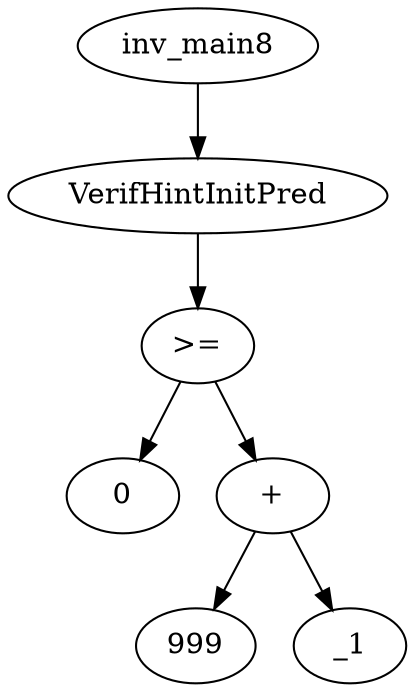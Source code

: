 digraph dag {
0 [label="inv_main8"];
1 [label="VerifHintInitPred"];
2 [label=">="];
3 [label="0"];
4 [label="+"];
5 [label="999"];
6 [label="_1"];
0->1
1->2
2->4
2 -> 3
4->6
4 -> 5
}
